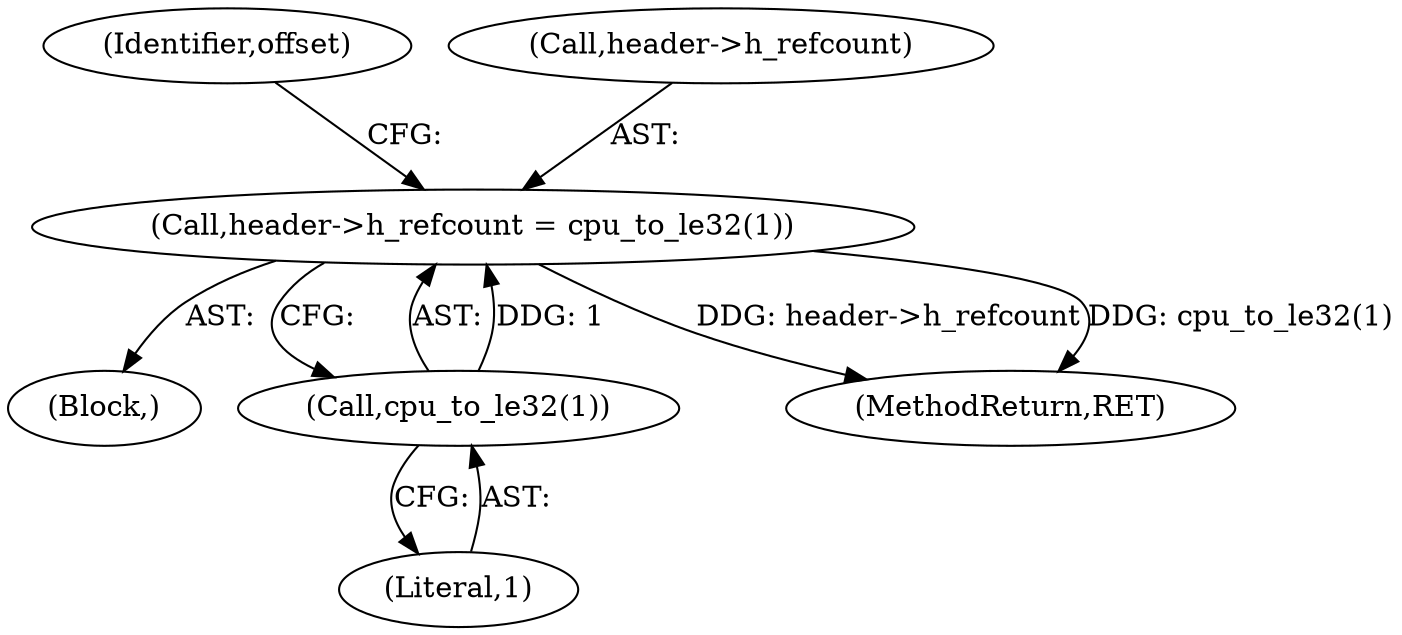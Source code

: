 digraph "0_linux_be0726d33cb8f411945884664924bed3cb8c70ee_10@pointer" {
"1000602" [label="(Call,header->h_refcount = cpu_to_le32(1))"];
"1000606" [label="(Call,cpu_to_le32(1))"];
"1000602" [label="(Call,header->h_refcount = cpu_to_le32(1))"];
"1000568" [label="(Block,)"];
"1000606" [label="(Call,cpu_to_le32(1))"];
"1000609" [label="(Identifier,offset)"];
"1001019" [label="(MethodReturn,RET)"];
"1000607" [label="(Literal,1)"];
"1000603" [label="(Call,header->h_refcount)"];
"1000602" -> "1000568"  [label="AST: "];
"1000602" -> "1000606"  [label="CFG: "];
"1000603" -> "1000602"  [label="AST: "];
"1000606" -> "1000602"  [label="AST: "];
"1000609" -> "1000602"  [label="CFG: "];
"1000602" -> "1001019"  [label="DDG: header->h_refcount"];
"1000602" -> "1001019"  [label="DDG: cpu_to_le32(1)"];
"1000606" -> "1000602"  [label="DDG: 1"];
"1000606" -> "1000607"  [label="CFG: "];
"1000607" -> "1000606"  [label="AST: "];
}
